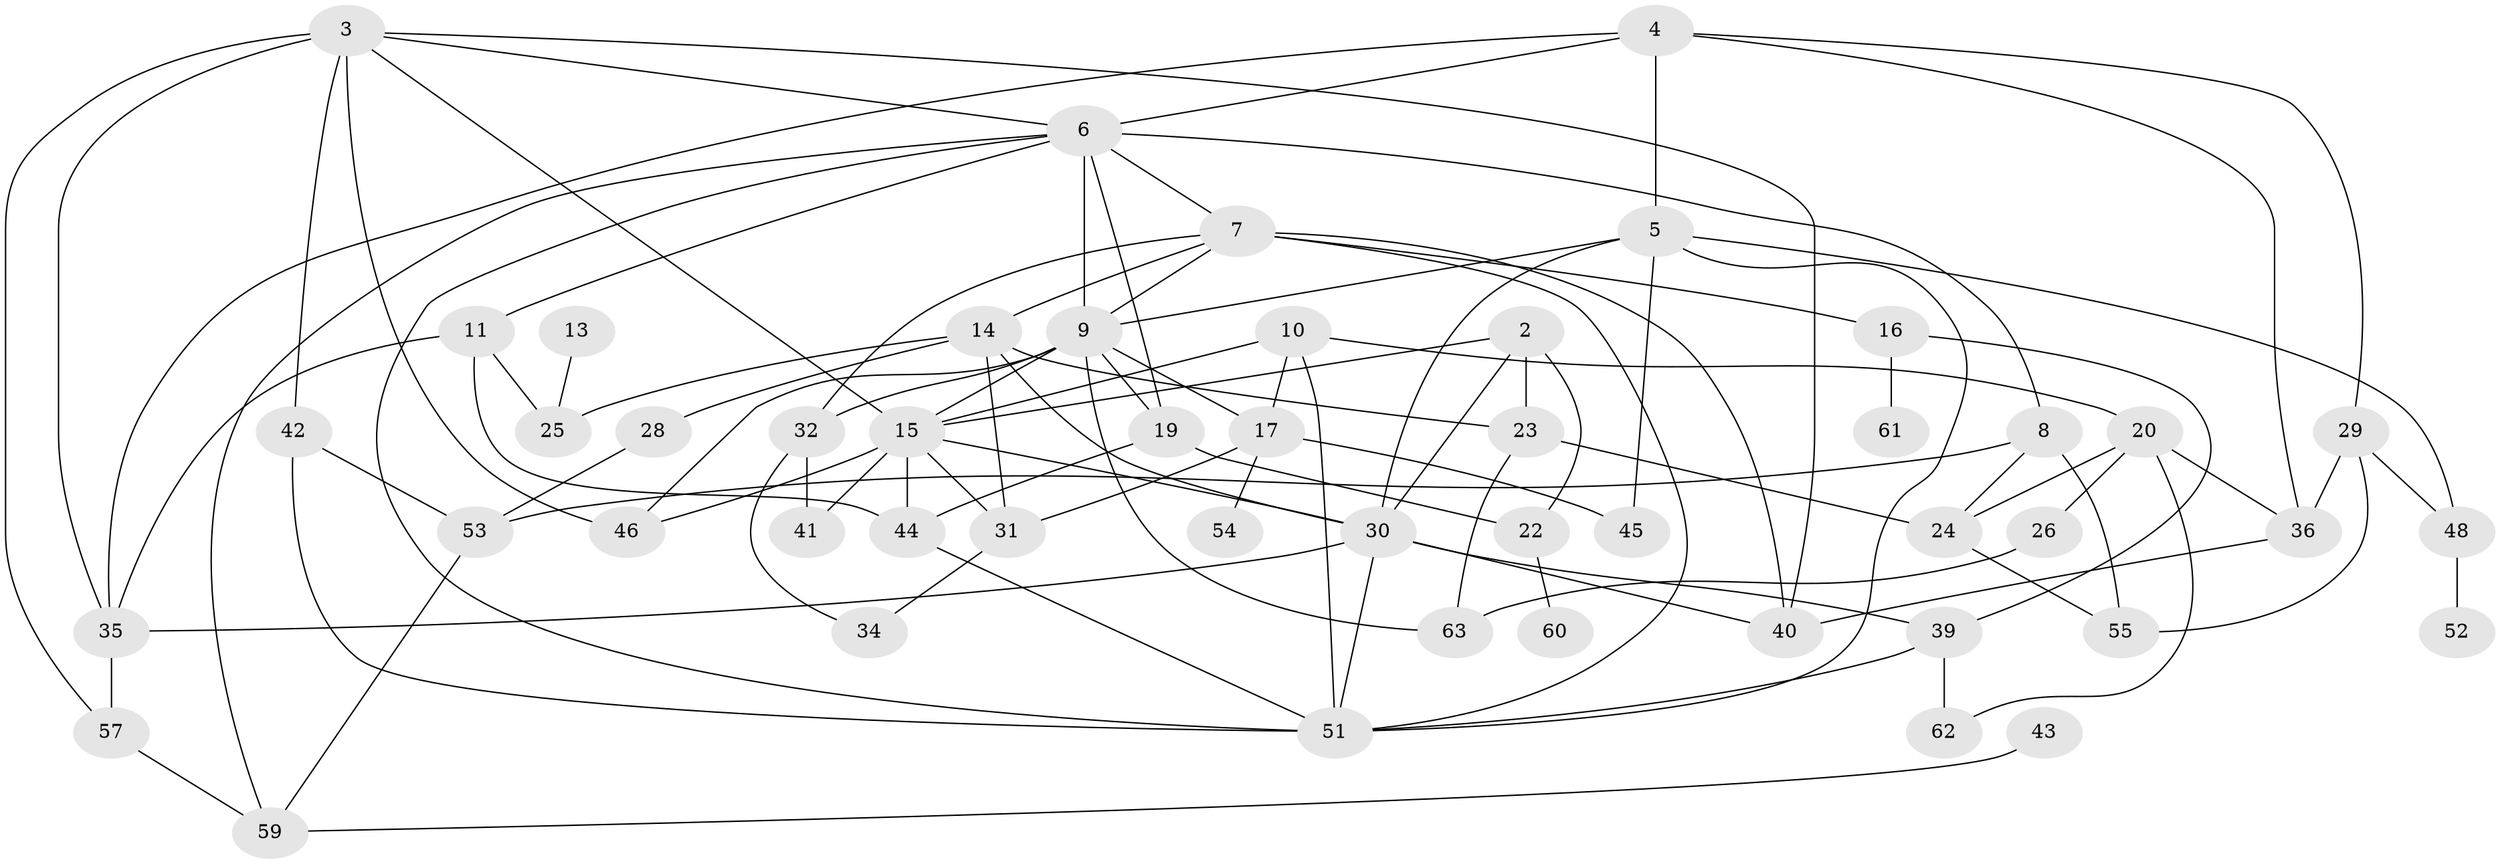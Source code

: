 // original degree distribution, {0: 0.088, 1: 0.192, 4: 0.144, 5: 0.12, 3: 0.216, 2: 0.216, 6: 0.008, 7: 0.016}
// Generated by graph-tools (version 1.1) at 2025/33/03/09/25 02:33:22]
// undirected, 50 vertices, 99 edges
graph export_dot {
graph [start="1"]
  node [color=gray90,style=filled];
  2;
  3;
  4;
  5;
  6;
  7;
  8;
  9;
  10;
  11;
  13;
  14;
  15;
  16;
  17;
  19;
  20;
  22;
  23;
  24;
  25;
  26;
  28;
  29;
  30;
  31;
  32;
  34;
  35;
  36;
  39;
  40;
  41;
  42;
  43;
  44;
  45;
  46;
  48;
  51;
  52;
  53;
  54;
  55;
  57;
  59;
  60;
  61;
  62;
  63;
  2 -- 15 [weight=1.0];
  2 -- 22 [weight=2.0];
  2 -- 23 [weight=1.0];
  2 -- 30 [weight=1.0];
  3 -- 6 [weight=1.0];
  3 -- 15 [weight=1.0];
  3 -- 35 [weight=2.0];
  3 -- 40 [weight=1.0];
  3 -- 42 [weight=1.0];
  3 -- 46 [weight=2.0];
  3 -- 57 [weight=1.0];
  4 -- 5 [weight=1.0];
  4 -- 6 [weight=1.0];
  4 -- 29 [weight=1.0];
  4 -- 35 [weight=1.0];
  4 -- 36 [weight=1.0];
  5 -- 9 [weight=1.0];
  5 -- 30 [weight=1.0];
  5 -- 45 [weight=1.0];
  5 -- 48 [weight=1.0];
  5 -- 51 [weight=1.0];
  6 -- 7 [weight=1.0];
  6 -- 8 [weight=1.0];
  6 -- 9 [weight=1.0];
  6 -- 11 [weight=1.0];
  6 -- 19 [weight=1.0];
  6 -- 51 [weight=1.0];
  6 -- 59 [weight=1.0];
  7 -- 9 [weight=1.0];
  7 -- 14 [weight=1.0];
  7 -- 16 [weight=1.0];
  7 -- 32 [weight=1.0];
  7 -- 40 [weight=1.0];
  7 -- 51 [weight=1.0];
  8 -- 24 [weight=1.0];
  8 -- 53 [weight=1.0];
  8 -- 55 [weight=1.0];
  9 -- 15 [weight=1.0];
  9 -- 17 [weight=1.0];
  9 -- 19 [weight=1.0];
  9 -- 32 [weight=1.0];
  9 -- 46 [weight=1.0];
  9 -- 63 [weight=1.0];
  10 -- 15 [weight=1.0];
  10 -- 17 [weight=1.0];
  10 -- 20 [weight=1.0];
  10 -- 51 [weight=1.0];
  11 -- 25 [weight=1.0];
  11 -- 35 [weight=1.0];
  11 -- 44 [weight=1.0];
  13 -- 25 [weight=1.0];
  14 -- 23 [weight=1.0];
  14 -- 25 [weight=1.0];
  14 -- 28 [weight=1.0];
  14 -- 30 [weight=1.0];
  14 -- 31 [weight=1.0];
  15 -- 30 [weight=1.0];
  15 -- 31 [weight=1.0];
  15 -- 41 [weight=1.0];
  15 -- 44 [weight=1.0];
  15 -- 46 [weight=1.0];
  16 -- 39 [weight=1.0];
  16 -- 61 [weight=1.0];
  17 -- 31 [weight=1.0];
  17 -- 45 [weight=1.0];
  17 -- 54 [weight=1.0];
  19 -- 22 [weight=1.0];
  19 -- 44 [weight=1.0];
  20 -- 24 [weight=1.0];
  20 -- 26 [weight=1.0];
  20 -- 36 [weight=1.0];
  20 -- 62 [weight=1.0];
  22 -- 60 [weight=1.0];
  23 -- 24 [weight=1.0];
  23 -- 63 [weight=1.0];
  24 -- 55 [weight=1.0];
  26 -- 63 [weight=1.0];
  28 -- 53 [weight=1.0];
  29 -- 36 [weight=1.0];
  29 -- 48 [weight=1.0];
  29 -- 55 [weight=1.0];
  30 -- 35 [weight=1.0];
  30 -- 39 [weight=1.0];
  30 -- 40 [weight=2.0];
  30 -- 51 [weight=1.0];
  31 -- 34 [weight=1.0];
  32 -- 34 [weight=1.0];
  32 -- 41 [weight=1.0];
  35 -- 57 [weight=1.0];
  36 -- 40 [weight=1.0];
  39 -- 51 [weight=1.0];
  39 -- 62 [weight=1.0];
  42 -- 51 [weight=1.0];
  42 -- 53 [weight=1.0];
  43 -- 59 [weight=1.0];
  44 -- 51 [weight=1.0];
  48 -- 52 [weight=1.0];
  53 -- 59 [weight=1.0];
  57 -- 59 [weight=1.0];
}

